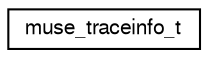 digraph "Graphical Class Hierarchy"
{
  edge [fontname="FreeSans",fontsize="10",labelfontname="FreeSans",labelfontsize="10"];
  node [fontname="FreeSans",fontsize="10",shape=record];
  rankdir="LR";
  Node1 [label="muse_traceinfo_t",height=0.2,width=0.4,color="black", fillcolor="white", style="filled",URL="$structmuse__traceinfo__t.html"];
}
